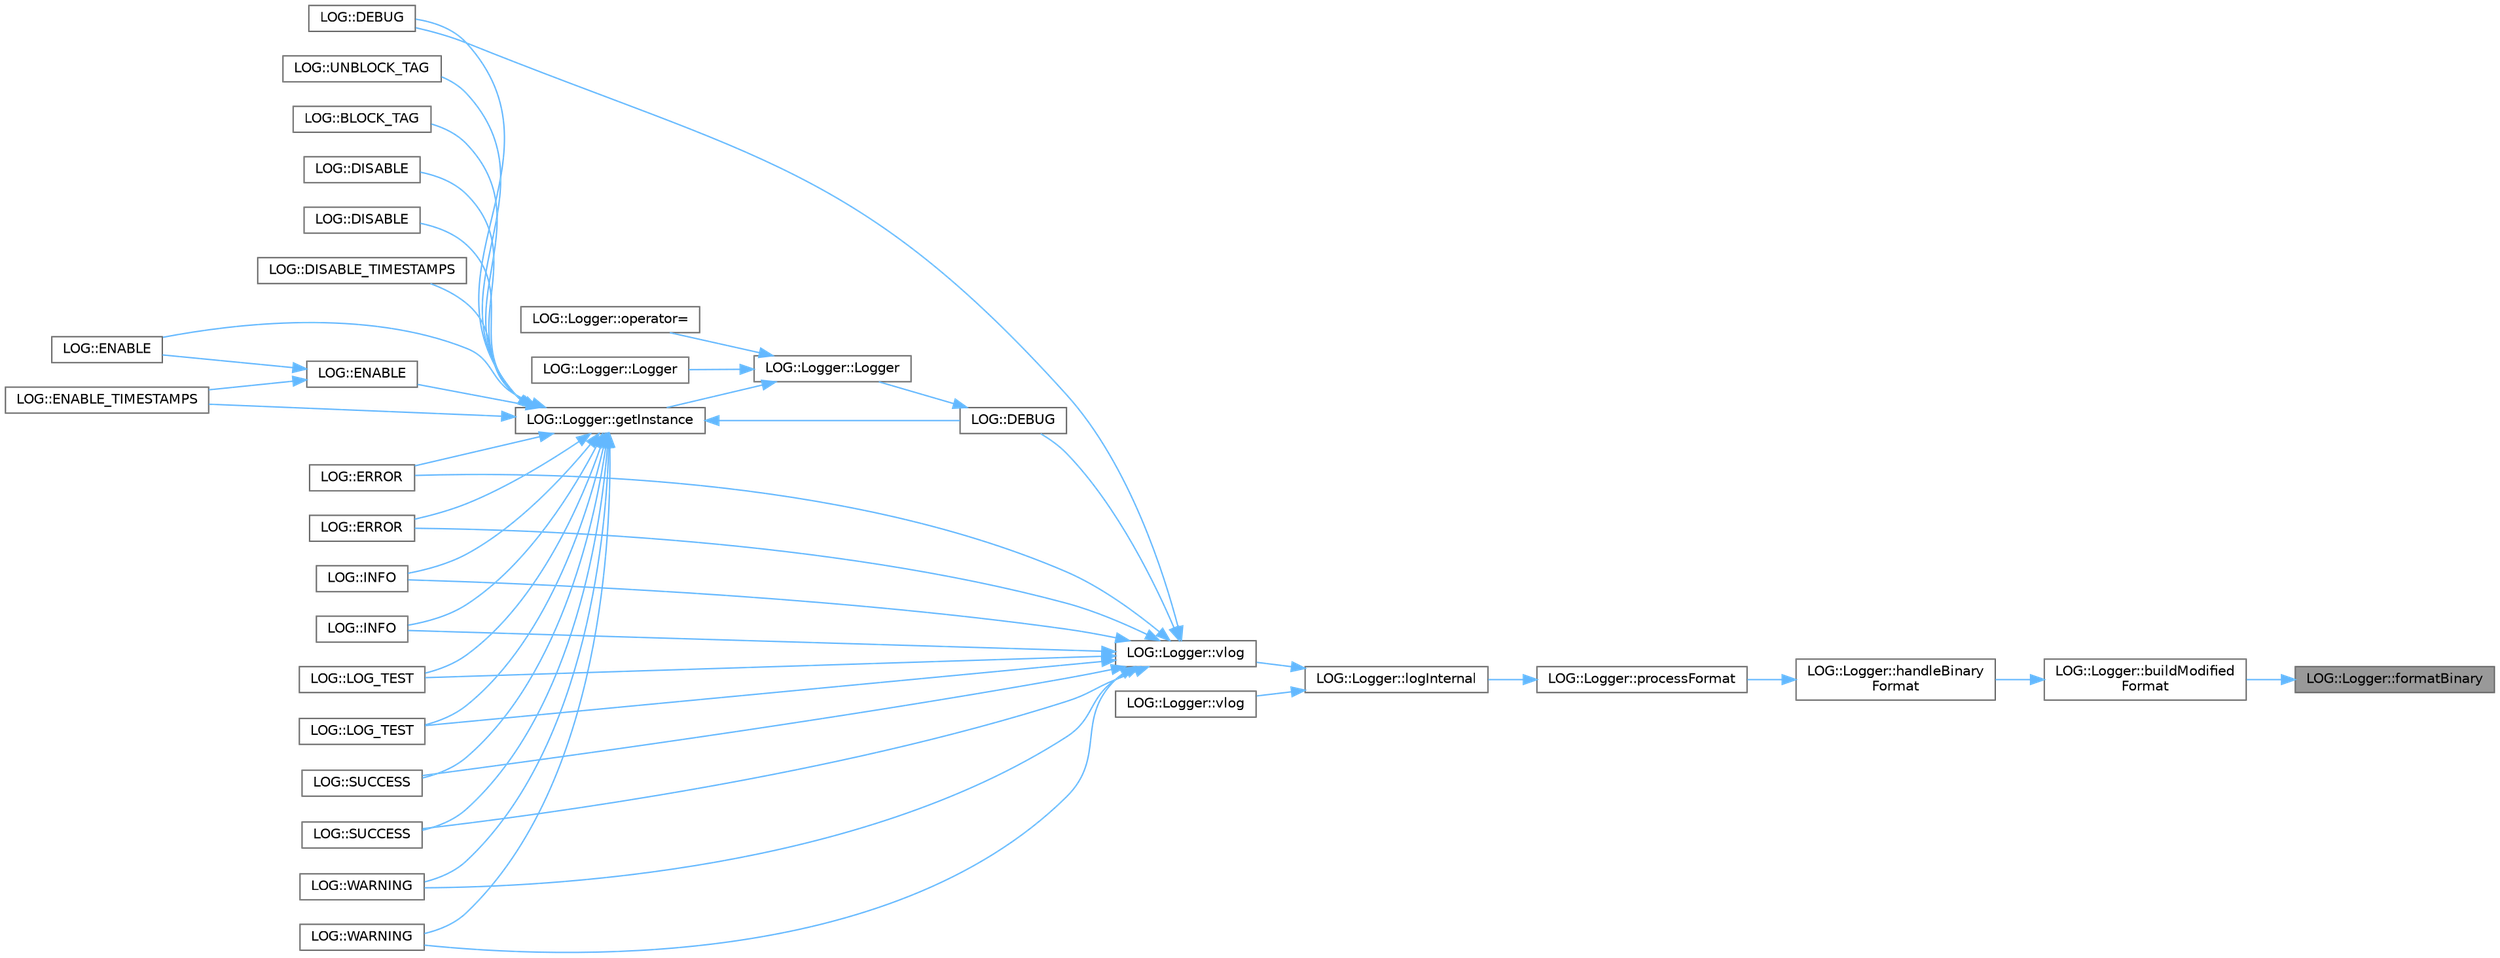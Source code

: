 digraph "LOG::Logger::formatBinary"
{
 // LATEX_PDF_SIZE
  bgcolor="transparent";
  edge [fontname=Helvetica,fontsize=10,labelfontname=Helvetica,labelfontsize=10];
  node [fontname=Helvetica,fontsize=10,shape=box,height=0.2,width=0.4];
  rankdir="RL";
  Node1 [id="Node000001",label="LOG::Logger::formatBinary",height=0.2,width=0.4,color="gray40", fillcolor="grey60", style="filled", fontcolor="black",tooltip=" "];
  Node1 -> Node2 [id="edge1_Node000001_Node000002",dir="back",color="steelblue1",style="solid",tooltip=" "];
  Node2 [id="Node000002",label="LOG::Logger::buildModified\lFormat",height=0.2,width=0.4,color="grey40", fillcolor="white", style="filled",URL="$class_l_o_g_1_1_logger.html#ad2f867eb388b55a304952af25aaaae3c",tooltip=" "];
  Node2 -> Node3 [id="edge2_Node000002_Node000003",dir="back",color="steelblue1",style="solid",tooltip=" "];
  Node3 [id="Node000003",label="LOG::Logger::handleBinary\lFormat",height=0.2,width=0.4,color="grey40", fillcolor="white", style="filled",URL="$class_l_o_g_1_1_logger.html#a04c97325afbcf928407010c4fb464f0b",tooltip=" "];
  Node3 -> Node4 [id="edge3_Node000003_Node000004",dir="back",color="steelblue1",style="solid",tooltip=" "];
  Node4 [id="Node000004",label="LOG::Logger::processFormat",height=0.2,width=0.4,color="grey40", fillcolor="white", style="filled",URL="$class_l_o_g_1_1_logger.html#ac12cee96c21a9cdaab5251533de22734",tooltip=" "];
  Node4 -> Node5 [id="edge4_Node000004_Node000005",dir="back",color="steelblue1",style="solid",tooltip=" "];
  Node5 [id="Node000005",label="LOG::Logger::logInternal",height=0.2,width=0.4,color="grey40", fillcolor="white", style="filled",URL="$class_l_o_g_1_1_logger.html#a40e44f60acd6450806a71dc5c8759bf8",tooltip=" "];
  Node5 -> Node6 [id="edge5_Node000005_Node000006",dir="back",color="steelblue1",style="solid",tooltip=" "];
  Node6 [id="Node000006",label="LOG::Logger::vlog",height=0.2,width=0.4,color="grey40", fillcolor="white", style="filled",URL="$class_l_o_g_1_1_logger.html#ae73b748603687c43f3f256f3d4292ae7",tooltip=" "];
  Node6 -> Node7 [id="edge6_Node000006_Node000007",dir="back",color="steelblue1",style="solid",tooltip=" "];
  Node7 [id="Node000007",label="LOG::DEBUG",height=0.2,width=0.4,color="grey40", fillcolor="white", style="filled",URL="$namespace_l_o_g.html#acca4968543615b1b2d77ebac8fe74993",tooltip=" "];
  Node6 -> Node8 [id="edge7_Node000006_Node000008",dir="back",color="steelblue1",style="solid",tooltip=" "];
  Node8 [id="Node000008",label="LOG::DEBUG",height=0.2,width=0.4,color="grey40", fillcolor="white", style="filled",URL="$namespace_l_o_g.html#acd0072a098872064e882d347d1e30d9a",tooltip=" "];
  Node8 -> Node9 [id="edge8_Node000008_Node000009",dir="back",color="steelblue1",style="solid",tooltip=" "];
  Node9 [id="Node000009",label="LOG::Logger::Logger",height=0.2,width=0.4,color="grey40", fillcolor="white", style="filled",URL="$class_l_o_g_1_1_logger.html#a4abba1293f8af80ad709f36348f117cf",tooltip=" "];
  Node9 -> Node10 [id="edge9_Node000009_Node000010",dir="back",color="steelblue1",style="solid",tooltip=" "];
  Node10 [id="Node000010",label="LOG::Logger::getInstance",height=0.2,width=0.4,color="grey40", fillcolor="white", style="filled",URL="$class_l_o_g_1_1_logger.html#ac6e610c5678fb1742dbd5f3870da5c17",tooltip=" "];
  Node10 -> Node11 [id="edge10_Node000010_Node000011",dir="back",color="steelblue1",style="solid",tooltip=" "];
  Node11 [id="Node000011",label="LOG::BLOCK_TAG",height=0.2,width=0.4,color="grey40", fillcolor="white", style="filled",URL="$namespace_l_o_g.html#a45368f04d2851ced6a50cfe31d6b4ab6",tooltip=" "];
  Node10 -> Node7 [id="edge11_Node000010_Node000007",dir="back",color="steelblue1",style="solid",tooltip=" "];
  Node10 -> Node8 [id="edge12_Node000010_Node000008",dir="back",color="steelblue1",style="solid",tooltip=" "];
  Node10 -> Node12 [id="edge13_Node000010_Node000012",dir="back",color="steelblue1",style="solid",tooltip=" "];
  Node12 [id="Node000012",label="LOG::DISABLE",height=0.2,width=0.4,color="grey40", fillcolor="white", style="filled",URL="$namespace_l_o_g.html#afd19d5f46e5cc24eba14f5698ba61979",tooltip=" "];
  Node10 -> Node13 [id="edge14_Node000010_Node000013",dir="back",color="steelblue1",style="solid",tooltip=" "];
  Node13 [id="Node000013",label="LOG::DISABLE",height=0.2,width=0.4,color="grey40", fillcolor="white", style="filled",URL="$namespace_l_o_g.html#a9c8041ed47c5c6124e6ab9ba2a606136",tooltip=" "];
  Node10 -> Node14 [id="edge15_Node000010_Node000014",dir="back",color="steelblue1",style="solid",tooltip=" "];
  Node14 [id="Node000014",label="LOG::DISABLE_TIMESTAMPS",height=0.2,width=0.4,color="grey40", fillcolor="white", style="filled",URL="$namespace_l_o_g.html#a9bb02e1972964f296fc4817a03352b6c",tooltip=" "];
  Node10 -> Node15 [id="edge16_Node000010_Node000015",dir="back",color="steelblue1",style="solid",tooltip=" "];
  Node15 [id="Node000015",label="LOG::ENABLE",height=0.2,width=0.4,color="grey40", fillcolor="white", style="filled",URL="$namespace_l_o_g.html#a967dd6d62dde58bb5cc0bcf4b155ce71",tooltip=" "];
  Node15 -> Node16 [id="edge17_Node000015_Node000016",dir="back",color="steelblue1",style="solid",tooltip=" "];
  Node16 [id="Node000016",label="LOG::ENABLE",height=0.2,width=0.4,color="grey40", fillcolor="white", style="filled",URL="$namespace_l_o_g.html#a2367c9d0ae19ba363f09b8bde85b4eb2",tooltip=" "];
  Node15 -> Node17 [id="edge18_Node000015_Node000017",dir="back",color="steelblue1",style="solid",tooltip=" "];
  Node17 [id="Node000017",label="LOG::ENABLE_TIMESTAMPS",height=0.2,width=0.4,color="grey40", fillcolor="white", style="filled",URL="$namespace_l_o_g.html#a0c9a7fe020ae17df56a5cd09509f58c3",tooltip=" "];
  Node10 -> Node16 [id="edge19_Node000010_Node000016",dir="back",color="steelblue1",style="solid",tooltip=" "];
  Node10 -> Node17 [id="edge20_Node000010_Node000017",dir="back",color="steelblue1",style="solid",tooltip=" "];
  Node10 -> Node18 [id="edge21_Node000010_Node000018",dir="back",color="steelblue1",style="solid",tooltip=" "];
  Node18 [id="Node000018",label="LOG::ERROR",height=0.2,width=0.4,color="grey40", fillcolor="white", style="filled",URL="$namespace_l_o_g.html#aa855cfb2252b131f3943e5d28159aaad",tooltip=" "];
  Node10 -> Node19 [id="edge22_Node000010_Node000019",dir="back",color="steelblue1",style="solid",tooltip=" "];
  Node19 [id="Node000019",label="LOG::ERROR",height=0.2,width=0.4,color="grey40", fillcolor="white", style="filled",URL="$namespace_l_o_g.html#a7607c756b43837627f99d36ef7cae158",tooltip=" "];
  Node10 -> Node20 [id="edge23_Node000010_Node000020",dir="back",color="steelblue1",style="solid",tooltip=" "];
  Node20 [id="Node000020",label="LOG::INFO",height=0.2,width=0.4,color="grey40", fillcolor="white", style="filled",URL="$namespace_l_o_g.html#a7739e398da33ae660653dd66478095bd",tooltip=" "];
  Node10 -> Node21 [id="edge24_Node000010_Node000021",dir="back",color="steelblue1",style="solid",tooltip=" "];
  Node21 [id="Node000021",label="LOG::INFO",height=0.2,width=0.4,color="grey40", fillcolor="white", style="filled",URL="$namespace_l_o_g.html#a6cfde2e40cb91d10e175b3f42d3b2214",tooltip=" "];
  Node10 -> Node22 [id="edge25_Node000010_Node000022",dir="back",color="steelblue1",style="solid",tooltip=" "];
  Node22 [id="Node000022",label="LOG::LOG_TEST",height=0.2,width=0.4,color="grey40", fillcolor="white", style="filled",URL="$namespace_l_o_g.html#a53938bb96516a83429c842284cefa6aa",tooltip=" "];
  Node10 -> Node23 [id="edge26_Node000010_Node000023",dir="back",color="steelblue1",style="solid",tooltip=" "];
  Node23 [id="Node000023",label="LOG::LOG_TEST",height=0.2,width=0.4,color="grey40", fillcolor="white", style="filled",URL="$namespace_l_o_g.html#a26e0f6934ba0223295910736aec08de5",tooltip=" "];
  Node10 -> Node24 [id="edge27_Node000010_Node000024",dir="back",color="steelblue1",style="solid",tooltip=" "];
  Node24 [id="Node000024",label="LOG::SUCCESS",height=0.2,width=0.4,color="grey40", fillcolor="white", style="filled",URL="$namespace_l_o_g.html#a64d34a15b936414d5a979de4e0ab4c0c",tooltip=" "];
  Node10 -> Node25 [id="edge28_Node000010_Node000025",dir="back",color="steelblue1",style="solid",tooltip=" "];
  Node25 [id="Node000025",label="LOG::SUCCESS",height=0.2,width=0.4,color="grey40", fillcolor="white", style="filled",URL="$namespace_l_o_g.html#af765327ccca9fa0237950bf1b7deec48",tooltip=" "];
  Node10 -> Node26 [id="edge29_Node000010_Node000026",dir="back",color="steelblue1",style="solid",tooltip=" "];
  Node26 [id="Node000026",label="LOG::UNBLOCK_TAG",height=0.2,width=0.4,color="grey40", fillcolor="white", style="filled",URL="$namespace_l_o_g.html#abe6d0eaaff4fbea93b02ed1e02d80297",tooltip=" "];
  Node10 -> Node27 [id="edge30_Node000010_Node000027",dir="back",color="steelblue1",style="solid",tooltip=" "];
  Node27 [id="Node000027",label="LOG::WARNING",height=0.2,width=0.4,color="grey40", fillcolor="white", style="filled",URL="$namespace_l_o_g.html#afffb00cbecc05c1b0120b9151463a4e9",tooltip=" "];
  Node10 -> Node28 [id="edge31_Node000010_Node000028",dir="back",color="steelblue1",style="solid",tooltip=" "];
  Node28 [id="Node000028",label="LOG::WARNING",height=0.2,width=0.4,color="grey40", fillcolor="white", style="filled",URL="$namespace_l_o_g.html#a81ab26058729e014fefed7ca63a94ce0",tooltip=" "];
  Node9 -> Node29 [id="edge32_Node000009_Node000029",dir="back",color="steelblue1",style="solid",tooltip=" "];
  Node29 [id="Node000029",label="LOG::Logger::Logger",height=0.2,width=0.4,color="grey40", fillcolor="white", style="filled",URL="$class_l_o_g_1_1_logger.html#a371ee2f5a0c4f72498744138af9f91bb",tooltip=" "];
  Node9 -> Node30 [id="edge33_Node000009_Node000030",dir="back",color="steelblue1",style="solid",tooltip=" "];
  Node30 [id="Node000030",label="LOG::Logger::operator=",height=0.2,width=0.4,color="grey40", fillcolor="white", style="filled",URL="$class_l_o_g_1_1_logger.html#aab5bd0699673e20ac4a3a9d78f99e8bd",tooltip=" "];
  Node6 -> Node18 [id="edge34_Node000006_Node000018",dir="back",color="steelblue1",style="solid",tooltip=" "];
  Node6 -> Node19 [id="edge35_Node000006_Node000019",dir="back",color="steelblue1",style="solid",tooltip=" "];
  Node6 -> Node20 [id="edge36_Node000006_Node000020",dir="back",color="steelblue1",style="solid",tooltip=" "];
  Node6 -> Node21 [id="edge37_Node000006_Node000021",dir="back",color="steelblue1",style="solid",tooltip=" "];
  Node6 -> Node22 [id="edge38_Node000006_Node000022",dir="back",color="steelblue1",style="solid",tooltip=" "];
  Node6 -> Node23 [id="edge39_Node000006_Node000023",dir="back",color="steelblue1",style="solid",tooltip=" "];
  Node6 -> Node24 [id="edge40_Node000006_Node000024",dir="back",color="steelblue1",style="solid",tooltip=" "];
  Node6 -> Node25 [id="edge41_Node000006_Node000025",dir="back",color="steelblue1",style="solid",tooltip=" "];
  Node6 -> Node27 [id="edge42_Node000006_Node000027",dir="back",color="steelblue1",style="solid",tooltip=" "];
  Node6 -> Node28 [id="edge43_Node000006_Node000028",dir="back",color="steelblue1",style="solid",tooltip=" "];
  Node5 -> Node31 [id="edge44_Node000005_Node000031",dir="back",color="steelblue1",style="solid",tooltip=" "];
  Node31 [id="Node000031",label="LOG::Logger::vlog",height=0.2,width=0.4,color="grey40", fillcolor="white", style="filled",URL="$class_l_o_g_1_1_logger.html#acbc58f71966974f97fc00365420fd111",tooltip=" "];
}
